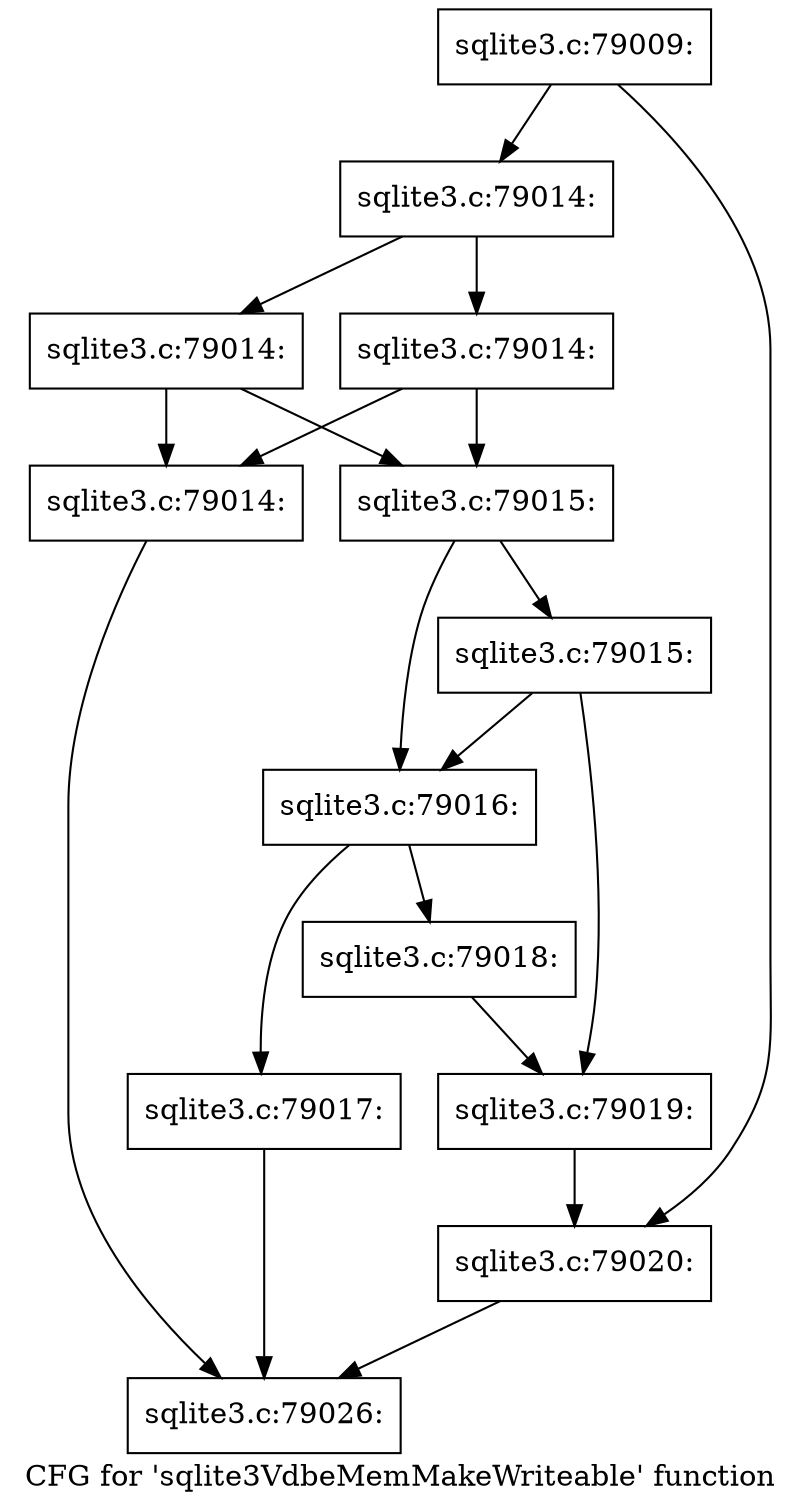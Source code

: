 digraph "CFG for 'sqlite3VdbeMemMakeWriteable' function" {
	label="CFG for 'sqlite3VdbeMemMakeWriteable' function";

	Node0x55c0f7b2f100 [shape=record,label="{sqlite3.c:79009:}"];
	Node0x55c0f7b2f100 -> Node0x55c0f7b2ecb0;
	Node0x55c0f7b2f100 -> Node0x55c0f7b319e0;
	Node0x55c0f7b2ecb0 [shape=record,label="{sqlite3.c:79014:}"];
	Node0x55c0f7b2ecb0 -> Node0x55c0f7b32470;
	Node0x55c0f7b2ecb0 -> Node0x55c0f7b324c0;
	Node0x55c0f7b32470 [shape=record,label="{sqlite3.c:79014:}"];
	Node0x55c0f7b32470 -> Node0x55c0f7b323d0;
	Node0x55c0f7b32470 -> Node0x55c0f7b32420;
	Node0x55c0f7b324c0 [shape=record,label="{sqlite3.c:79014:}"];
	Node0x55c0f7b324c0 -> Node0x55c0f7b323d0;
	Node0x55c0f7b324c0 -> Node0x55c0f7b32420;
	Node0x55c0f7b323d0 [shape=record,label="{sqlite3.c:79014:}"];
	Node0x55c0f7b323d0 -> Node0x55c0f7b2f280;
	Node0x55c0f7b32420 [shape=record,label="{sqlite3.c:79015:}"];
	Node0x55c0f7b32420 -> Node0x55c0f7b32db0;
	Node0x55c0f7b32420 -> Node0x55c0f7b32e50;
	Node0x55c0f7b32e50 [shape=record,label="{sqlite3.c:79015:}"];
	Node0x55c0f7b32e50 -> Node0x55c0f7b32db0;
	Node0x55c0f7b32e50 -> Node0x55c0f7b32e00;
	Node0x55c0f7b32db0 [shape=record,label="{sqlite3.c:79016:}"];
	Node0x55c0f7b32db0 -> Node0x55c0f7b33de0;
	Node0x55c0f7b32db0 -> Node0x55c0f7b33e30;
	Node0x55c0f7b33de0 [shape=record,label="{sqlite3.c:79017:}"];
	Node0x55c0f7b33de0 -> Node0x55c0f7b2f280;
	Node0x55c0f7b33e30 [shape=record,label="{sqlite3.c:79018:}"];
	Node0x55c0f7b33e30 -> Node0x55c0f7b32e00;
	Node0x55c0f7b32e00 [shape=record,label="{sqlite3.c:79019:}"];
	Node0x55c0f7b32e00 -> Node0x55c0f7b319e0;
	Node0x55c0f7b319e0 [shape=record,label="{sqlite3.c:79020:}"];
	Node0x55c0f7b319e0 -> Node0x55c0f7b2f280;
	Node0x55c0f7b2f280 [shape=record,label="{sqlite3.c:79026:}"];
}
